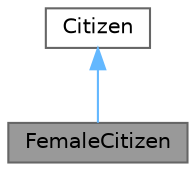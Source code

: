 digraph "FemaleCitizen"
{
 // LATEX_PDF_SIZE
  bgcolor="transparent";
  edge [fontname=Helvetica,fontsize=10,labelfontname=Helvetica,labelfontsize=10];
  node [fontname=Helvetica,fontsize=10,shape=box,height=0.2,width=0.4];
  Node1 [id="Node000001",label="FemaleCitizen",height=0.2,width=0.4,color="gray40", fillcolor="grey60", style="filled", fontcolor="black",tooltip="A class representing a female citizen."];
  Node2 -> Node1 [id="edge1_Node000001_Node000002",dir="back",color="steelblue1",style="solid",tooltip=" "];
  Node2 [id="Node000002",label="Citizen",height=0.2,width=0.4,color="gray40", fillcolor="white", style="filled",URL="$classCitizen.html",tooltip="Manages citizen attributes and behaviors."];
}
